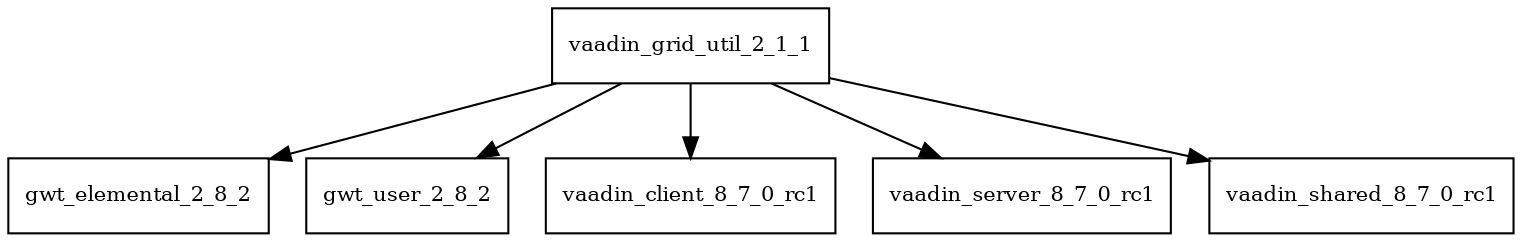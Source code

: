 digraph vaadin_grid_util_2_1_1_dependencies {
  node [shape = box, fontsize=10.0];
  vaadin_grid_util_2_1_1 -> gwt_elemental_2_8_2;
  vaadin_grid_util_2_1_1 -> gwt_user_2_8_2;
  vaadin_grid_util_2_1_1 -> vaadin_client_8_7_0_rc1;
  vaadin_grid_util_2_1_1 -> vaadin_server_8_7_0_rc1;
  vaadin_grid_util_2_1_1 -> vaadin_shared_8_7_0_rc1;
}
